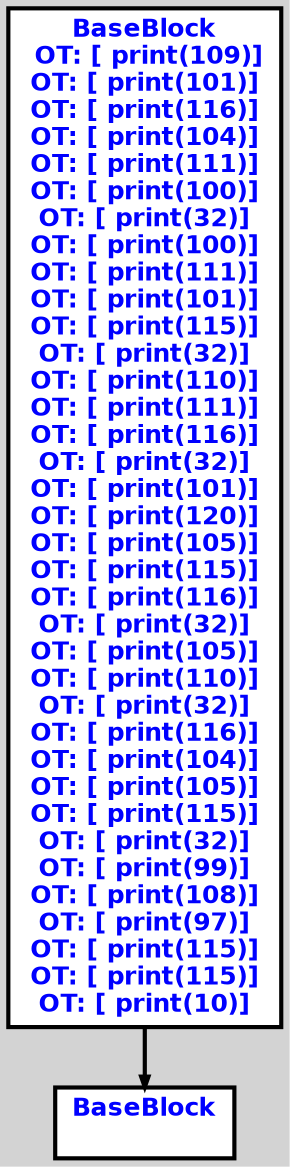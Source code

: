 digraph G {
ordering=out;
ranksep=.4;
bgcolor="lightgrey";  node [shape=box, fixedsize=false, fontsize=12, fontname="Helvetica-bold", fontcolor="blue"
width=.25, height=.25, color="black", fillcolor="white", style="filled, solid, bold"];

edge [arrowsize=.5, color="black", style="bold"]    n0000128B12EA4C40 [label="BaseBlock\n OT: [ print(109)]
OT: [ print(101)]
OT: [ print(116)]
OT: [ print(104)]
OT: [ print(111)]
OT: [ print(100)]
OT: [ print(32)]
OT: [ print(100)]
OT: [ print(111)]
OT: [ print(101)]
OT: [ print(115)]
OT: [ print(32)]
OT: [ print(110)]
OT: [ print(111)]
OT: [ print(116)]
OT: [ print(32)]
OT: [ print(101)]
OT: [ print(120)]
OT: [ print(105)]
OT: [ print(115)]
OT: [ print(116)]
OT: [ print(32)]
OT: [ print(105)]
OT: [ print(110)]
OT: [ print(32)]
OT: [ print(116)]
OT: [ print(104)]
OT: [ print(105)]
OT: [ print(115)]
OT: [ print(32)]
OT: [ print(99)]
OT: [ print(108)]
OT: [ print(97)]
OT: [ print(115)]
OT: [ print(115)]
OT: [ print(10)]
"]
    n0000128B12EA4E20 [label="BaseBlock\n "]
    n0000128B12EA4C40 -> n0000128B12EA4E20
}
